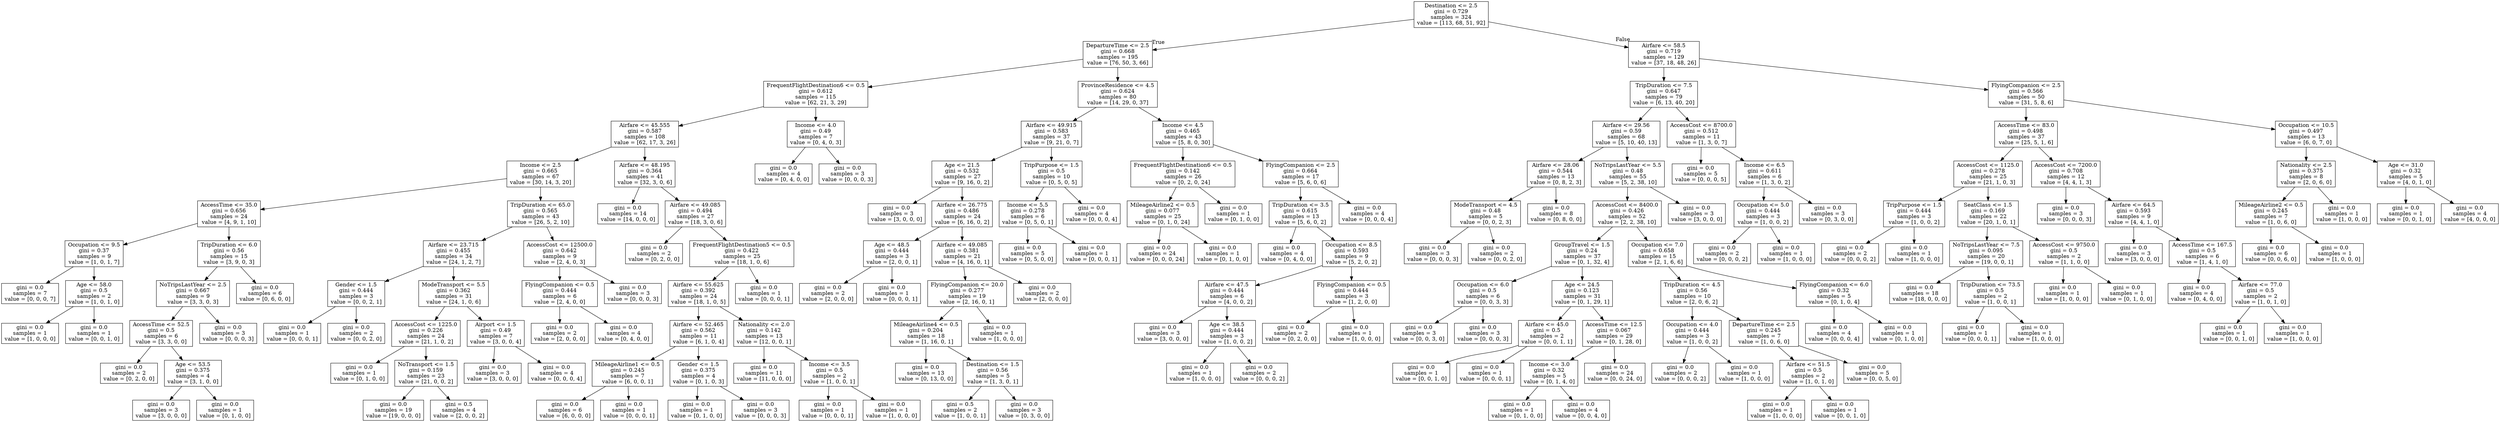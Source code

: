digraph Tree {
node [shape=box] ;
0 [label="Destination <= 2.5\ngini = 0.729\nsamples = 324\nvalue = [113, 68, 51, 92]"] ;
1 [label="DepartureTime <= 2.5\ngini = 0.668\nsamples = 195\nvalue = [76, 50, 3, 66]"] ;
0 -> 1 [labeldistance=2.5, labelangle=45, headlabel="True"] ;
2 [label="FrequentFlightDestination6 <= 0.5\ngini = 0.612\nsamples = 115\nvalue = [62, 21, 3, 29]"] ;
1 -> 2 ;
3 [label="Airfare <= 45.555\ngini = 0.587\nsamples = 108\nvalue = [62, 17, 3, 26]"] ;
2 -> 3 ;
4 [label="Income <= 2.5\ngini = 0.665\nsamples = 67\nvalue = [30, 14, 3, 20]"] ;
3 -> 4 ;
5 [label="AccessTime <= 35.0\ngini = 0.656\nsamples = 24\nvalue = [4, 9, 1, 10]"] ;
4 -> 5 ;
6 [label="Occupation <= 9.5\ngini = 0.37\nsamples = 9\nvalue = [1, 0, 1, 7]"] ;
5 -> 6 ;
7 [label="gini = 0.0\nsamples = 7\nvalue = [0, 0, 0, 7]"] ;
6 -> 7 ;
8 [label="Age <= 58.0\ngini = 0.5\nsamples = 2\nvalue = [1, 0, 1, 0]"] ;
6 -> 8 ;
9 [label="gini = 0.0\nsamples = 1\nvalue = [1, 0, 0, 0]"] ;
8 -> 9 ;
10 [label="gini = 0.0\nsamples = 1\nvalue = [0, 0, 1, 0]"] ;
8 -> 10 ;
11 [label="TripDuration <= 6.0\ngini = 0.56\nsamples = 15\nvalue = [3, 9, 0, 3]"] ;
5 -> 11 ;
12 [label="NoTripsLastYear <= 2.5\ngini = 0.667\nsamples = 9\nvalue = [3, 3, 0, 3]"] ;
11 -> 12 ;
13 [label="AccessTime <= 52.5\ngini = 0.5\nsamples = 6\nvalue = [3, 3, 0, 0]"] ;
12 -> 13 ;
14 [label="gini = 0.0\nsamples = 2\nvalue = [0, 2, 0, 0]"] ;
13 -> 14 ;
15 [label="Age <= 53.5\ngini = 0.375\nsamples = 4\nvalue = [3, 1, 0, 0]"] ;
13 -> 15 ;
16 [label="gini = 0.0\nsamples = 3\nvalue = [3, 0, 0, 0]"] ;
15 -> 16 ;
17 [label="gini = 0.0\nsamples = 1\nvalue = [0, 1, 0, 0]"] ;
15 -> 17 ;
18 [label="gini = 0.0\nsamples = 3\nvalue = [0, 0, 0, 3]"] ;
12 -> 18 ;
19 [label="gini = 0.0\nsamples = 6\nvalue = [0, 6, 0, 0]"] ;
11 -> 19 ;
20 [label="TripDuration <= 65.0\ngini = 0.565\nsamples = 43\nvalue = [26, 5, 2, 10]"] ;
4 -> 20 ;
21 [label="Airfare <= 23.715\ngini = 0.455\nsamples = 34\nvalue = [24, 1, 2, 7]"] ;
20 -> 21 ;
22 [label="Gender <= 1.5\ngini = 0.444\nsamples = 3\nvalue = [0, 0, 2, 1]"] ;
21 -> 22 ;
23 [label="gini = 0.0\nsamples = 1\nvalue = [0, 0, 0, 1]"] ;
22 -> 23 ;
24 [label="gini = 0.0\nsamples = 2\nvalue = [0, 0, 2, 0]"] ;
22 -> 24 ;
25 [label="ModeTransport <= 5.5\ngini = 0.362\nsamples = 31\nvalue = [24, 1, 0, 6]"] ;
21 -> 25 ;
26 [label="AccessCost <= 1225.0\ngini = 0.226\nsamples = 24\nvalue = [21, 1, 0, 2]"] ;
25 -> 26 ;
27 [label="gini = 0.0\nsamples = 1\nvalue = [0, 1, 0, 0]"] ;
26 -> 27 ;
28 [label="NoTransport <= 1.5\ngini = 0.159\nsamples = 23\nvalue = [21, 0, 0, 2]"] ;
26 -> 28 ;
29 [label="gini = 0.0\nsamples = 19\nvalue = [19, 0, 0, 0]"] ;
28 -> 29 ;
30 [label="gini = 0.5\nsamples = 4\nvalue = [2, 0, 0, 2]"] ;
28 -> 30 ;
31 [label="Airport <= 1.5\ngini = 0.49\nsamples = 7\nvalue = [3, 0, 0, 4]"] ;
25 -> 31 ;
32 [label="gini = 0.0\nsamples = 3\nvalue = [3, 0, 0, 0]"] ;
31 -> 32 ;
33 [label="gini = 0.0\nsamples = 4\nvalue = [0, 0, 0, 4]"] ;
31 -> 33 ;
34 [label="AccessCost <= 12500.0\ngini = 0.642\nsamples = 9\nvalue = [2, 4, 0, 3]"] ;
20 -> 34 ;
35 [label="FlyingCompanion <= 0.5\ngini = 0.444\nsamples = 6\nvalue = [2, 4, 0, 0]"] ;
34 -> 35 ;
36 [label="gini = 0.0\nsamples = 2\nvalue = [2, 0, 0, 0]"] ;
35 -> 36 ;
37 [label="gini = 0.0\nsamples = 4\nvalue = [0, 4, 0, 0]"] ;
35 -> 37 ;
38 [label="gini = 0.0\nsamples = 3\nvalue = [0, 0, 0, 3]"] ;
34 -> 38 ;
39 [label="Airfare <= 48.195\ngini = 0.364\nsamples = 41\nvalue = [32, 3, 0, 6]"] ;
3 -> 39 ;
40 [label="gini = 0.0\nsamples = 14\nvalue = [14, 0, 0, 0]"] ;
39 -> 40 ;
41 [label="Airfare <= 49.085\ngini = 0.494\nsamples = 27\nvalue = [18, 3, 0, 6]"] ;
39 -> 41 ;
42 [label="gini = 0.0\nsamples = 2\nvalue = [0, 2, 0, 0]"] ;
41 -> 42 ;
43 [label="FrequentFlightDestination5 <= 0.5\ngini = 0.422\nsamples = 25\nvalue = [18, 1, 0, 6]"] ;
41 -> 43 ;
44 [label="Airfare <= 55.625\ngini = 0.392\nsamples = 24\nvalue = [18, 1, 0, 5]"] ;
43 -> 44 ;
45 [label="Airfare <= 52.465\ngini = 0.562\nsamples = 11\nvalue = [6, 1, 0, 4]"] ;
44 -> 45 ;
46 [label="MileageAirline1 <= 0.5\ngini = 0.245\nsamples = 7\nvalue = [6, 0, 0, 1]"] ;
45 -> 46 ;
47 [label="gini = 0.0\nsamples = 6\nvalue = [6, 0, 0, 0]"] ;
46 -> 47 ;
48 [label="gini = 0.0\nsamples = 1\nvalue = [0, 0, 0, 1]"] ;
46 -> 48 ;
49 [label="Gender <= 1.5\ngini = 0.375\nsamples = 4\nvalue = [0, 1, 0, 3]"] ;
45 -> 49 ;
50 [label="gini = 0.0\nsamples = 1\nvalue = [0, 1, 0, 0]"] ;
49 -> 50 ;
51 [label="gini = 0.0\nsamples = 3\nvalue = [0, 0, 0, 3]"] ;
49 -> 51 ;
52 [label="Nationality <= 2.0\ngini = 0.142\nsamples = 13\nvalue = [12, 0, 0, 1]"] ;
44 -> 52 ;
53 [label="gini = 0.0\nsamples = 11\nvalue = [11, 0, 0, 0]"] ;
52 -> 53 ;
54 [label="Income <= 3.5\ngini = 0.5\nsamples = 2\nvalue = [1, 0, 0, 1]"] ;
52 -> 54 ;
55 [label="gini = 0.0\nsamples = 1\nvalue = [0, 0, 0, 1]"] ;
54 -> 55 ;
56 [label="gini = 0.0\nsamples = 1\nvalue = [1, 0, 0, 0]"] ;
54 -> 56 ;
57 [label="gini = 0.0\nsamples = 1\nvalue = [0, 0, 0, 1]"] ;
43 -> 57 ;
58 [label="Income <= 4.0\ngini = 0.49\nsamples = 7\nvalue = [0, 4, 0, 3]"] ;
2 -> 58 ;
59 [label="gini = 0.0\nsamples = 4\nvalue = [0, 4, 0, 0]"] ;
58 -> 59 ;
60 [label="gini = 0.0\nsamples = 3\nvalue = [0, 0, 0, 3]"] ;
58 -> 60 ;
61 [label="ProvinceResidence <= 4.5\ngini = 0.624\nsamples = 80\nvalue = [14, 29, 0, 37]"] ;
1 -> 61 ;
62 [label="Airfare <= 49.915\ngini = 0.583\nsamples = 37\nvalue = [9, 21, 0, 7]"] ;
61 -> 62 ;
63 [label="Age <= 21.5\ngini = 0.532\nsamples = 27\nvalue = [9, 16, 0, 2]"] ;
62 -> 63 ;
64 [label="gini = 0.0\nsamples = 3\nvalue = [3, 0, 0, 0]"] ;
63 -> 64 ;
65 [label="Airfare <= 26.775\ngini = 0.486\nsamples = 24\nvalue = [6, 16, 0, 2]"] ;
63 -> 65 ;
66 [label="Age <= 48.5\ngini = 0.444\nsamples = 3\nvalue = [2, 0, 0, 1]"] ;
65 -> 66 ;
67 [label="gini = 0.0\nsamples = 2\nvalue = [2, 0, 0, 0]"] ;
66 -> 67 ;
68 [label="gini = 0.0\nsamples = 1\nvalue = [0, 0, 0, 1]"] ;
66 -> 68 ;
69 [label="Airfare <= 49.085\ngini = 0.381\nsamples = 21\nvalue = [4, 16, 0, 1]"] ;
65 -> 69 ;
70 [label="FlyingCompanion <= 20.0\ngini = 0.277\nsamples = 19\nvalue = [2, 16, 0, 1]"] ;
69 -> 70 ;
71 [label="MileageAirline4 <= 0.5\ngini = 0.204\nsamples = 18\nvalue = [1, 16, 0, 1]"] ;
70 -> 71 ;
72 [label="gini = 0.0\nsamples = 13\nvalue = [0, 13, 0, 0]"] ;
71 -> 72 ;
73 [label="Destination <= 1.5\ngini = 0.56\nsamples = 5\nvalue = [1, 3, 0, 1]"] ;
71 -> 73 ;
74 [label="gini = 0.5\nsamples = 2\nvalue = [1, 0, 0, 1]"] ;
73 -> 74 ;
75 [label="gini = 0.0\nsamples = 3\nvalue = [0, 3, 0, 0]"] ;
73 -> 75 ;
76 [label="gini = 0.0\nsamples = 1\nvalue = [1, 0, 0, 0]"] ;
70 -> 76 ;
77 [label="gini = 0.0\nsamples = 2\nvalue = [2, 0, 0, 0]"] ;
69 -> 77 ;
78 [label="TripPurpose <= 1.5\ngini = 0.5\nsamples = 10\nvalue = [0, 5, 0, 5]"] ;
62 -> 78 ;
79 [label="Income <= 5.5\ngini = 0.278\nsamples = 6\nvalue = [0, 5, 0, 1]"] ;
78 -> 79 ;
80 [label="gini = 0.0\nsamples = 5\nvalue = [0, 5, 0, 0]"] ;
79 -> 80 ;
81 [label="gini = 0.0\nsamples = 1\nvalue = [0, 0, 0, 1]"] ;
79 -> 81 ;
82 [label="gini = 0.0\nsamples = 4\nvalue = [0, 0, 0, 4]"] ;
78 -> 82 ;
83 [label="Income <= 4.5\ngini = 0.465\nsamples = 43\nvalue = [5, 8, 0, 30]"] ;
61 -> 83 ;
84 [label="FrequentFlightDestination6 <= 0.5\ngini = 0.142\nsamples = 26\nvalue = [0, 2, 0, 24]"] ;
83 -> 84 ;
85 [label="MileageAirline2 <= 0.5\ngini = 0.077\nsamples = 25\nvalue = [0, 1, 0, 24]"] ;
84 -> 85 ;
86 [label="gini = 0.0\nsamples = 24\nvalue = [0, 0, 0, 24]"] ;
85 -> 86 ;
87 [label="gini = 0.0\nsamples = 1\nvalue = [0, 1, 0, 0]"] ;
85 -> 87 ;
88 [label="gini = 0.0\nsamples = 1\nvalue = [0, 1, 0, 0]"] ;
84 -> 88 ;
89 [label="FlyingCompanion <= 2.5\ngini = 0.664\nsamples = 17\nvalue = [5, 6, 0, 6]"] ;
83 -> 89 ;
90 [label="TripDuration <= 3.5\ngini = 0.615\nsamples = 13\nvalue = [5, 6, 0, 2]"] ;
89 -> 90 ;
91 [label="gini = 0.0\nsamples = 4\nvalue = [0, 4, 0, 0]"] ;
90 -> 91 ;
92 [label="Occupation <= 8.5\ngini = 0.593\nsamples = 9\nvalue = [5, 2, 0, 2]"] ;
90 -> 92 ;
93 [label="Airfare <= 47.5\ngini = 0.444\nsamples = 6\nvalue = [4, 0, 0, 2]"] ;
92 -> 93 ;
94 [label="gini = 0.0\nsamples = 3\nvalue = [3, 0, 0, 0]"] ;
93 -> 94 ;
95 [label="Age <= 38.5\ngini = 0.444\nsamples = 3\nvalue = [1, 0, 0, 2]"] ;
93 -> 95 ;
96 [label="gini = 0.0\nsamples = 1\nvalue = [1, 0, 0, 0]"] ;
95 -> 96 ;
97 [label="gini = 0.0\nsamples = 2\nvalue = [0, 0, 0, 2]"] ;
95 -> 97 ;
98 [label="FlyingCompanion <= 0.5\ngini = 0.444\nsamples = 3\nvalue = [1, 2, 0, 0]"] ;
92 -> 98 ;
99 [label="gini = 0.0\nsamples = 2\nvalue = [0, 2, 0, 0]"] ;
98 -> 99 ;
100 [label="gini = 0.0\nsamples = 1\nvalue = [1, 0, 0, 0]"] ;
98 -> 100 ;
101 [label="gini = 0.0\nsamples = 4\nvalue = [0, 0, 0, 4]"] ;
89 -> 101 ;
102 [label="Airfare <= 58.5\ngini = 0.719\nsamples = 129\nvalue = [37, 18, 48, 26]"] ;
0 -> 102 [labeldistance=2.5, labelangle=-45, headlabel="False"] ;
103 [label="TripDuration <= 7.5\ngini = 0.647\nsamples = 79\nvalue = [6, 13, 40, 20]"] ;
102 -> 103 ;
104 [label="Airfare <= 29.56\ngini = 0.59\nsamples = 68\nvalue = [5, 10, 40, 13]"] ;
103 -> 104 ;
105 [label="Airfare <= 28.06\ngini = 0.544\nsamples = 13\nvalue = [0, 8, 2, 3]"] ;
104 -> 105 ;
106 [label="ModeTransport <= 4.5\ngini = 0.48\nsamples = 5\nvalue = [0, 0, 2, 3]"] ;
105 -> 106 ;
107 [label="gini = 0.0\nsamples = 3\nvalue = [0, 0, 0, 3]"] ;
106 -> 107 ;
108 [label="gini = 0.0\nsamples = 2\nvalue = [0, 0, 2, 0]"] ;
106 -> 108 ;
109 [label="gini = 0.0\nsamples = 8\nvalue = [0, 8, 0, 0]"] ;
105 -> 109 ;
110 [label="NoTripsLastYear <= 5.5\ngini = 0.48\nsamples = 55\nvalue = [5, 2, 38, 10]"] ;
104 -> 110 ;
111 [label="AccessCost <= 8400.0\ngini = 0.426\nsamples = 52\nvalue = [2, 2, 38, 10]"] ;
110 -> 111 ;
112 [label="GroupTravel <= 1.5\ngini = 0.24\nsamples = 37\nvalue = [0, 1, 32, 4]"] ;
111 -> 112 ;
113 [label="Occupation <= 6.0\ngini = 0.5\nsamples = 6\nvalue = [0, 0, 3, 3]"] ;
112 -> 113 ;
114 [label="gini = 0.0\nsamples = 3\nvalue = [0, 0, 3, 0]"] ;
113 -> 114 ;
115 [label="gini = 0.0\nsamples = 3\nvalue = [0, 0, 0, 3]"] ;
113 -> 115 ;
116 [label="Age <= 24.5\ngini = 0.123\nsamples = 31\nvalue = [0, 1, 29, 1]"] ;
112 -> 116 ;
117 [label="Airfare <= 45.0\ngini = 0.5\nsamples = 2\nvalue = [0, 0, 1, 1]"] ;
116 -> 117 ;
118 [label="gini = 0.0\nsamples = 1\nvalue = [0, 0, 1, 0]"] ;
117 -> 118 ;
119 [label="gini = 0.0\nsamples = 1\nvalue = [0, 0, 0, 1]"] ;
117 -> 119 ;
120 [label="AccessTime <= 12.5\ngini = 0.067\nsamples = 29\nvalue = [0, 1, 28, 0]"] ;
116 -> 120 ;
121 [label="Income <= 3.0\ngini = 0.32\nsamples = 5\nvalue = [0, 1, 4, 0]"] ;
120 -> 121 ;
122 [label="gini = 0.0\nsamples = 1\nvalue = [0, 1, 0, 0]"] ;
121 -> 122 ;
123 [label="gini = 0.0\nsamples = 4\nvalue = [0, 0, 4, 0]"] ;
121 -> 123 ;
124 [label="gini = 0.0\nsamples = 24\nvalue = [0, 0, 24, 0]"] ;
120 -> 124 ;
125 [label="Occupation <= 7.0\ngini = 0.658\nsamples = 15\nvalue = [2, 1, 6, 6]"] ;
111 -> 125 ;
126 [label="TripDuration <= 4.5\ngini = 0.56\nsamples = 10\nvalue = [2, 0, 6, 2]"] ;
125 -> 126 ;
127 [label="Occupation <= 4.0\ngini = 0.444\nsamples = 3\nvalue = [1, 0, 0, 2]"] ;
126 -> 127 ;
128 [label="gini = 0.0\nsamples = 2\nvalue = [0, 0, 0, 2]"] ;
127 -> 128 ;
129 [label="gini = 0.0\nsamples = 1\nvalue = [1, 0, 0, 0]"] ;
127 -> 129 ;
130 [label="DepartureTime <= 2.5\ngini = 0.245\nsamples = 7\nvalue = [1, 0, 6, 0]"] ;
126 -> 130 ;
131 [label="Airfare <= 51.5\ngini = 0.5\nsamples = 2\nvalue = [1, 0, 1, 0]"] ;
130 -> 131 ;
132 [label="gini = 0.0\nsamples = 1\nvalue = [1, 0, 0, 0]"] ;
131 -> 132 ;
133 [label="gini = 0.0\nsamples = 1\nvalue = [0, 0, 1, 0]"] ;
131 -> 133 ;
134 [label="gini = 0.0\nsamples = 5\nvalue = [0, 0, 5, 0]"] ;
130 -> 134 ;
135 [label="FlyingCompanion <= 6.0\ngini = 0.32\nsamples = 5\nvalue = [0, 1, 0, 4]"] ;
125 -> 135 ;
136 [label="gini = 0.0\nsamples = 4\nvalue = [0, 0, 0, 4]"] ;
135 -> 136 ;
137 [label="gini = 0.0\nsamples = 1\nvalue = [0, 1, 0, 0]"] ;
135 -> 137 ;
138 [label="gini = 0.0\nsamples = 3\nvalue = [3, 0, 0, 0]"] ;
110 -> 138 ;
139 [label="AccessCost <= 8700.0\ngini = 0.512\nsamples = 11\nvalue = [1, 3, 0, 7]"] ;
103 -> 139 ;
140 [label="gini = 0.0\nsamples = 5\nvalue = [0, 0, 0, 5]"] ;
139 -> 140 ;
141 [label="Income <= 6.5\ngini = 0.611\nsamples = 6\nvalue = [1, 3, 0, 2]"] ;
139 -> 141 ;
142 [label="Occupation <= 5.0\ngini = 0.444\nsamples = 3\nvalue = [1, 0, 0, 2]"] ;
141 -> 142 ;
143 [label="gini = 0.0\nsamples = 2\nvalue = [0, 0, 0, 2]"] ;
142 -> 143 ;
144 [label="gini = 0.0\nsamples = 1\nvalue = [1, 0, 0, 0]"] ;
142 -> 144 ;
145 [label="gini = 0.0\nsamples = 3\nvalue = [0, 3, 0, 0]"] ;
141 -> 145 ;
146 [label="FlyingCompanion <= 2.5\ngini = 0.566\nsamples = 50\nvalue = [31, 5, 8, 6]"] ;
102 -> 146 ;
147 [label="AccessTime <= 83.0\ngini = 0.498\nsamples = 37\nvalue = [25, 5, 1, 6]"] ;
146 -> 147 ;
148 [label="AccessCost <= 1125.0\ngini = 0.278\nsamples = 25\nvalue = [21, 1, 0, 3]"] ;
147 -> 148 ;
149 [label="TripPurpose <= 1.5\ngini = 0.444\nsamples = 3\nvalue = [1, 0, 0, 2]"] ;
148 -> 149 ;
150 [label="gini = 0.0\nsamples = 2\nvalue = [0, 0, 0, 2]"] ;
149 -> 150 ;
151 [label="gini = 0.0\nsamples = 1\nvalue = [1, 0, 0, 0]"] ;
149 -> 151 ;
152 [label="SeatClass <= 1.5\ngini = 0.169\nsamples = 22\nvalue = [20, 1, 0, 1]"] ;
148 -> 152 ;
153 [label="NoTripsLastYear <= 7.5\ngini = 0.095\nsamples = 20\nvalue = [19, 0, 0, 1]"] ;
152 -> 153 ;
154 [label="gini = 0.0\nsamples = 18\nvalue = [18, 0, 0, 0]"] ;
153 -> 154 ;
155 [label="TripDuration <= 73.5\ngini = 0.5\nsamples = 2\nvalue = [1, 0, 0, 1]"] ;
153 -> 155 ;
156 [label="gini = 0.0\nsamples = 1\nvalue = [0, 0, 0, 1]"] ;
155 -> 156 ;
157 [label="gini = 0.0\nsamples = 1\nvalue = [1, 0, 0, 0]"] ;
155 -> 157 ;
158 [label="AccessCost <= 9750.0\ngini = 0.5\nsamples = 2\nvalue = [1, 1, 0, 0]"] ;
152 -> 158 ;
159 [label="gini = 0.0\nsamples = 1\nvalue = [1, 0, 0, 0]"] ;
158 -> 159 ;
160 [label="gini = 0.0\nsamples = 1\nvalue = [0, 1, 0, 0]"] ;
158 -> 160 ;
161 [label="AccessCost <= 7200.0\ngini = 0.708\nsamples = 12\nvalue = [4, 4, 1, 3]"] ;
147 -> 161 ;
162 [label="gini = 0.0\nsamples = 3\nvalue = [0, 0, 0, 3]"] ;
161 -> 162 ;
163 [label="Airfare <= 64.5\ngini = 0.593\nsamples = 9\nvalue = [4, 4, 1, 0]"] ;
161 -> 163 ;
164 [label="gini = 0.0\nsamples = 3\nvalue = [3, 0, 0, 0]"] ;
163 -> 164 ;
165 [label="AccessTime <= 167.5\ngini = 0.5\nsamples = 6\nvalue = [1, 4, 1, 0]"] ;
163 -> 165 ;
166 [label="gini = 0.0\nsamples = 4\nvalue = [0, 4, 0, 0]"] ;
165 -> 166 ;
167 [label="Airfare <= 77.0\ngini = 0.5\nsamples = 2\nvalue = [1, 0, 1, 0]"] ;
165 -> 167 ;
168 [label="gini = 0.0\nsamples = 1\nvalue = [0, 0, 1, 0]"] ;
167 -> 168 ;
169 [label="gini = 0.0\nsamples = 1\nvalue = [1, 0, 0, 0]"] ;
167 -> 169 ;
170 [label="Occupation <= 10.5\ngini = 0.497\nsamples = 13\nvalue = [6, 0, 7, 0]"] ;
146 -> 170 ;
171 [label="Nationality <= 2.5\ngini = 0.375\nsamples = 8\nvalue = [2, 0, 6, 0]"] ;
170 -> 171 ;
172 [label="MileageAirline2 <= 0.5\ngini = 0.245\nsamples = 7\nvalue = [1, 0, 6, 0]"] ;
171 -> 172 ;
173 [label="gini = 0.0\nsamples = 6\nvalue = [0, 0, 6, 0]"] ;
172 -> 173 ;
174 [label="gini = 0.0\nsamples = 1\nvalue = [1, 0, 0, 0]"] ;
172 -> 174 ;
175 [label="gini = 0.0\nsamples = 1\nvalue = [1, 0, 0, 0]"] ;
171 -> 175 ;
176 [label="Age <= 31.0\ngini = 0.32\nsamples = 5\nvalue = [4, 0, 1, 0]"] ;
170 -> 176 ;
177 [label="gini = 0.0\nsamples = 1\nvalue = [0, 0, 1, 0]"] ;
176 -> 177 ;
178 [label="gini = 0.0\nsamples = 4\nvalue = [4, 0, 0, 0]"] ;
176 -> 178 ;
}